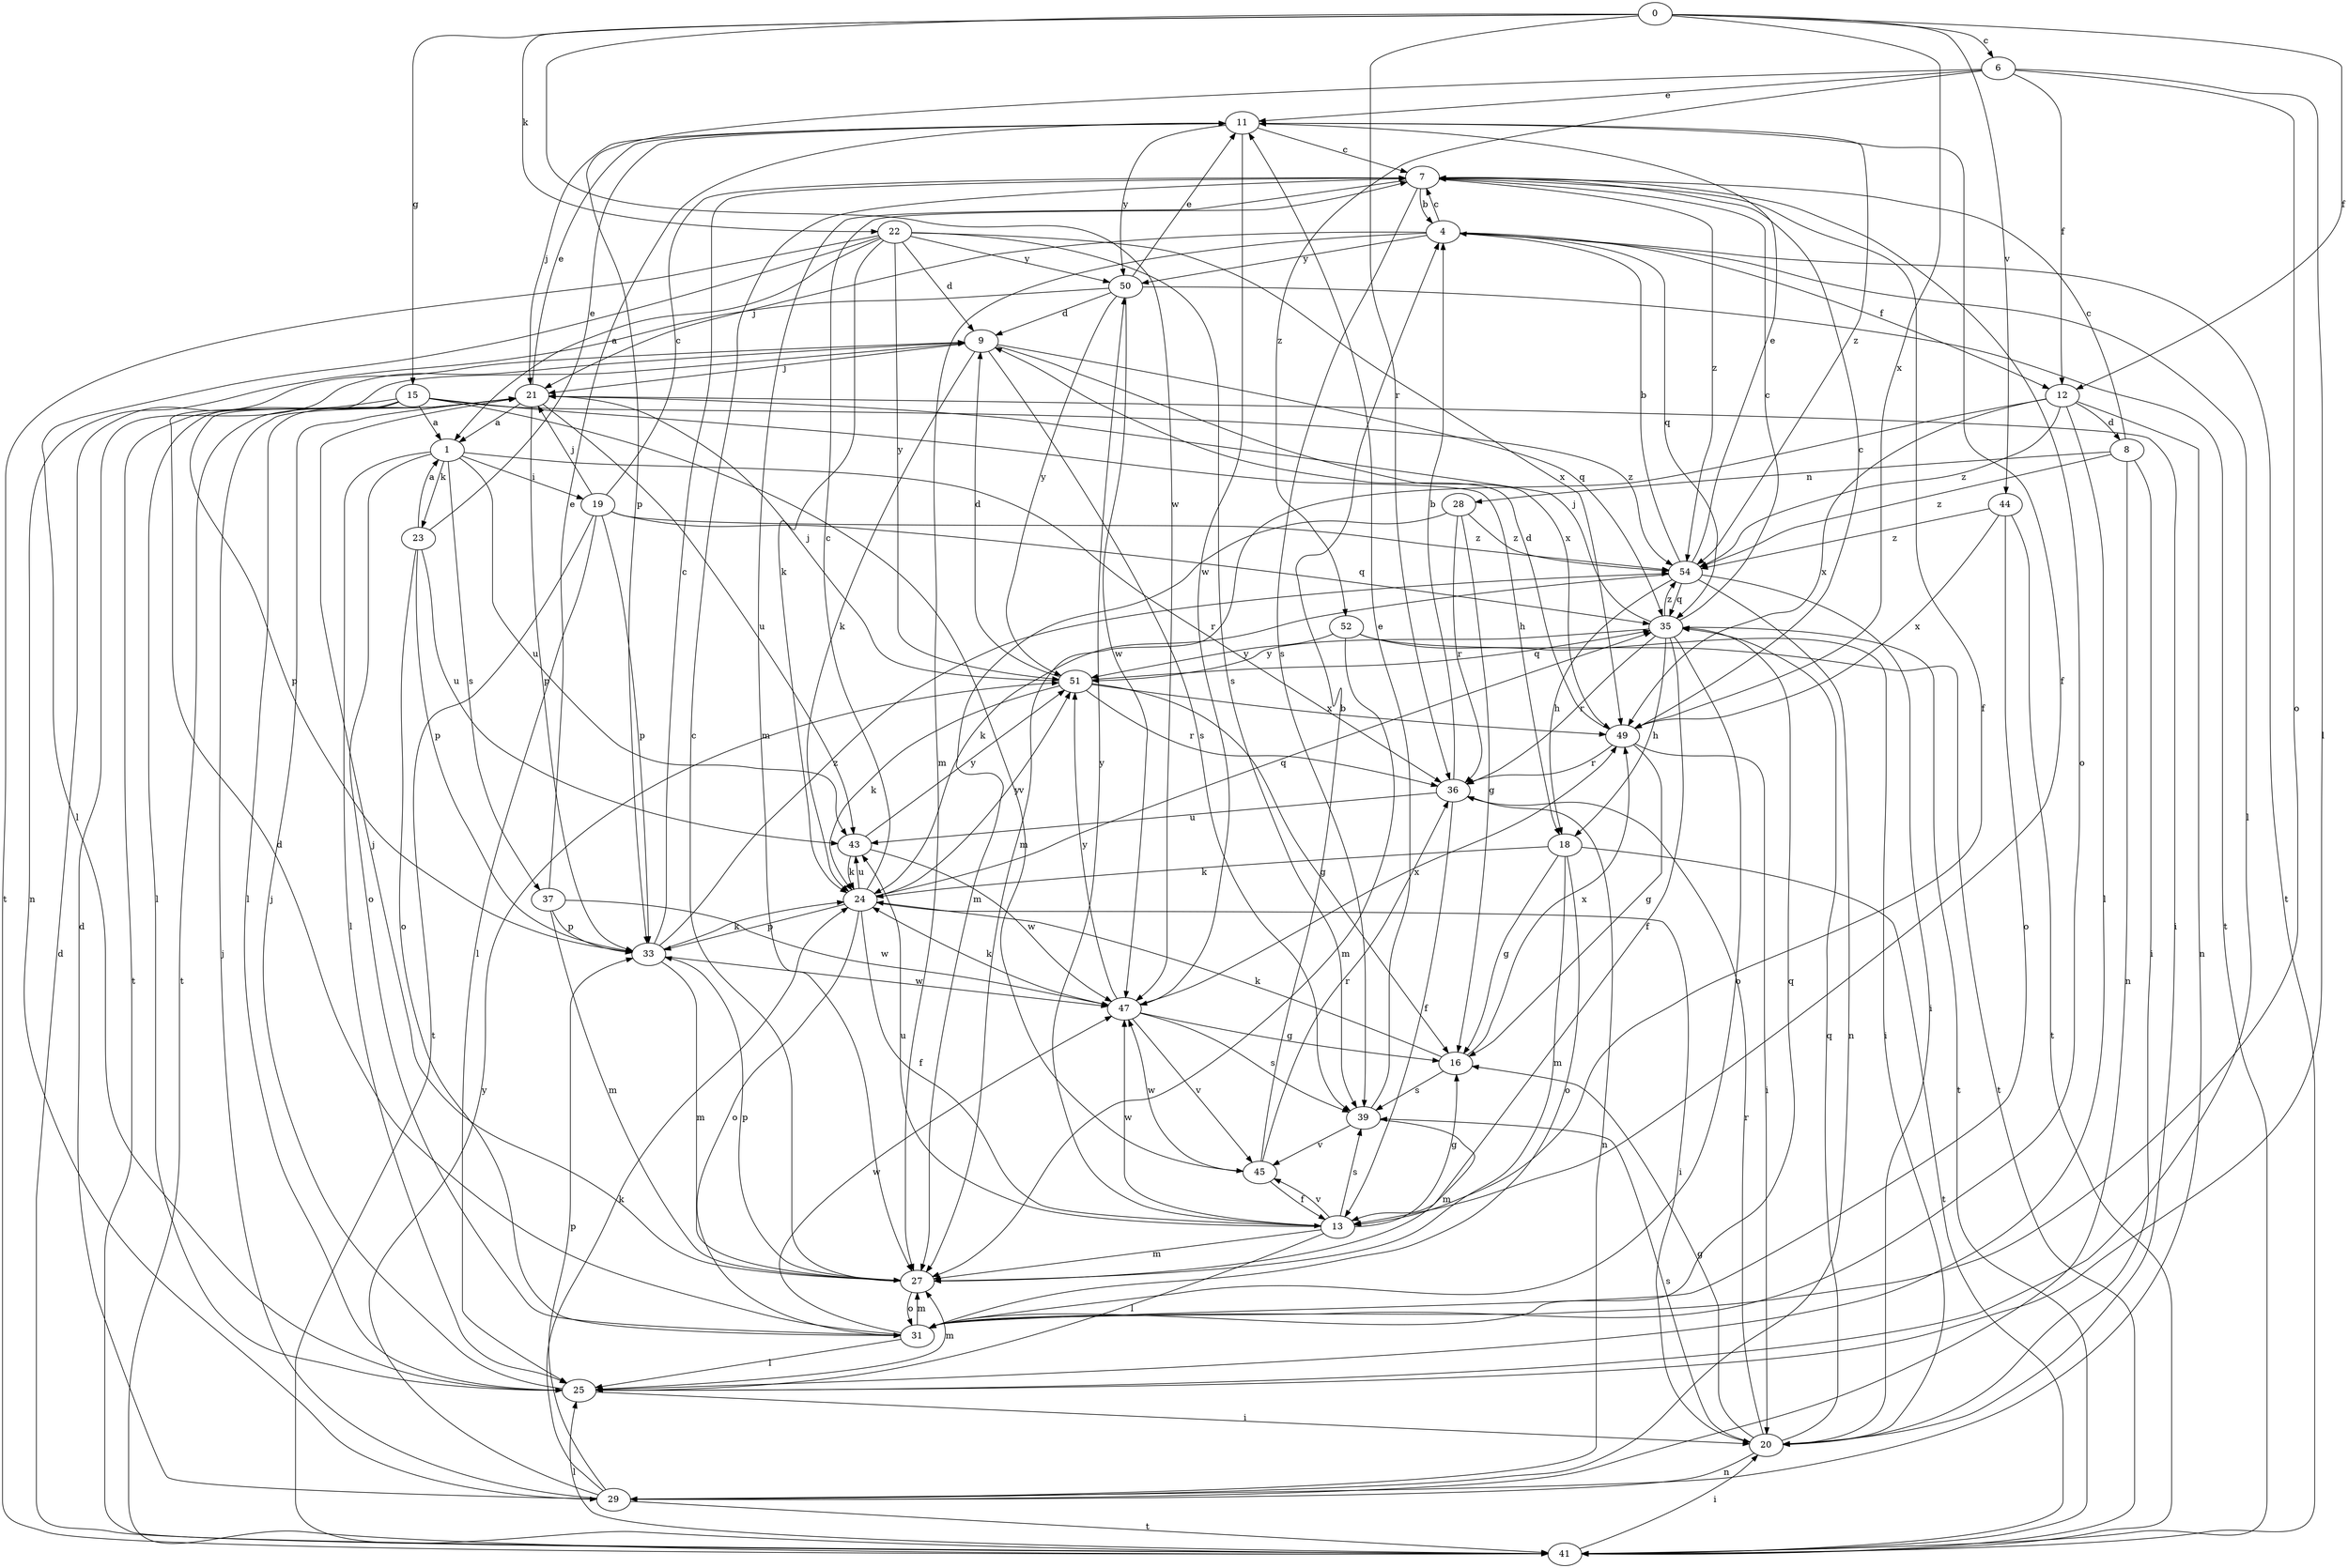 strict digraph  {
0;
1;
4;
6;
7;
8;
9;
11;
12;
13;
15;
16;
18;
19;
20;
21;
22;
23;
24;
25;
27;
28;
29;
31;
33;
35;
36;
37;
39;
41;
43;
44;
45;
47;
49;
50;
51;
52;
54;
0 -> 6  [label=c];
0 -> 12  [label=f];
0 -> 15  [label=g];
0 -> 22  [label=k];
0 -> 36  [label=r];
0 -> 44  [label=v];
0 -> 47  [label=w];
0 -> 49  [label=x];
1 -> 19  [label=i];
1 -> 23  [label=k];
1 -> 25  [label=l];
1 -> 31  [label=o];
1 -> 36  [label=r];
1 -> 37  [label=s];
1 -> 43  [label=u];
4 -> 7  [label=c];
4 -> 12  [label=f];
4 -> 21  [label=j];
4 -> 25  [label=l];
4 -> 27  [label=m];
4 -> 35  [label=q];
4 -> 41  [label=t];
4 -> 50  [label=y];
6 -> 11  [label=e];
6 -> 12  [label=f];
6 -> 25  [label=l];
6 -> 31  [label=o];
6 -> 33  [label=p];
6 -> 52  [label=z];
7 -> 4  [label=b];
7 -> 13  [label=f];
7 -> 27  [label=m];
7 -> 31  [label=o];
7 -> 39  [label=s];
7 -> 54  [label=z];
8 -> 7  [label=c];
8 -> 20  [label=i];
8 -> 28  [label=n];
8 -> 29  [label=n];
8 -> 54  [label=z];
9 -> 21  [label=j];
9 -> 24  [label=k];
9 -> 35  [label=q];
9 -> 39  [label=s];
9 -> 49  [label=x];
11 -> 7  [label=c];
11 -> 13  [label=f];
11 -> 21  [label=j];
11 -> 47  [label=w];
11 -> 50  [label=y];
11 -> 54  [label=z];
12 -> 8  [label=d];
12 -> 25  [label=l];
12 -> 27  [label=m];
12 -> 29  [label=n];
12 -> 49  [label=x];
12 -> 54  [label=z];
13 -> 16  [label=g];
13 -> 25  [label=l];
13 -> 27  [label=m];
13 -> 39  [label=s];
13 -> 43  [label=u];
13 -> 45  [label=v];
13 -> 47  [label=w];
13 -> 50  [label=y];
15 -> 1  [label=a];
15 -> 18  [label=h];
15 -> 25  [label=l];
15 -> 33  [label=p];
15 -> 41  [label=t];
15 -> 45  [label=v];
15 -> 54  [label=z];
16 -> 24  [label=k];
16 -> 39  [label=s];
16 -> 49  [label=x];
18 -> 16  [label=g];
18 -> 24  [label=k];
18 -> 27  [label=m];
18 -> 31  [label=o];
18 -> 41  [label=t];
19 -> 7  [label=c];
19 -> 21  [label=j];
19 -> 25  [label=l];
19 -> 33  [label=p];
19 -> 35  [label=q];
19 -> 41  [label=t];
19 -> 54  [label=z];
20 -> 16  [label=g];
20 -> 29  [label=n];
20 -> 35  [label=q];
20 -> 36  [label=r];
20 -> 39  [label=s];
21 -> 1  [label=a];
21 -> 11  [label=e];
21 -> 20  [label=i];
21 -> 25  [label=l];
21 -> 33  [label=p];
21 -> 41  [label=t];
21 -> 43  [label=u];
22 -> 1  [label=a];
22 -> 9  [label=d];
22 -> 24  [label=k];
22 -> 25  [label=l];
22 -> 39  [label=s];
22 -> 41  [label=t];
22 -> 49  [label=x];
22 -> 50  [label=y];
22 -> 51  [label=y];
23 -> 1  [label=a];
23 -> 11  [label=e];
23 -> 31  [label=o];
23 -> 33  [label=p];
23 -> 43  [label=u];
24 -> 7  [label=c];
24 -> 13  [label=f];
24 -> 20  [label=i];
24 -> 31  [label=o];
24 -> 33  [label=p];
24 -> 35  [label=q];
24 -> 43  [label=u];
24 -> 51  [label=y];
25 -> 20  [label=i];
25 -> 21  [label=j];
25 -> 27  [label=m];
27 -> 7  [label=c];
27 -> 21  [label=j];
27 -> 31  [label=o];
27 -> 33  [label=p];
28 -> 16  [label=g];
28 -> 27  [label=m];
28 -> 36  [label=r];
28 -> 54  [label=z];
29 -> 9  [label=d];
29 -> 21  [label=j];
29 -> 24  [label=k];
29 -> 33  [label=p];
29 -> 41  [label=t];
29 -> 51  [label=y];
31 -> 9  [label=d];
31 -> 25  [label=l];
31 -> 27  [label=m];
31 -> 35  [label=q];
31 -> 47  [label=w];
33 -> 7  [label=c];
33 -> 24  [label=k];
33 -> 27  [label=m];
33 -> 47  [label=w];
33 -> 54  [label=z];
35 -> 7  [label=c];
35 -> 13  [label=f];
35 -> 18  [label=h];
35 -> 21  [label=j];
35 -> 31  [label=o];
35 -> 36  [label=r];
35 -> 41  [label=t];
35 -> 51  [label=y];
35 -> 54  [label=z];
36 -> 4  [label=b];
36 -> 13  [label=f];
36 -> 29  [label=n];
36 -> 43  [label=u];
37 -> 11  [label=e];
37 -> 27  [label=m];
37 -> 33  [label=p];
37 -> 47  [label=w];
39 -> 11  [label=e];
39 -> 27  [label=m];
39 -> 45  [label=v];
41 -> 9  [label=d];
41 -> 20  [label=i];
41 -> 25  [label=l];
43 -> 24  [label=k];
43 -> 47  [label=w];
43 -> 51  [label=y];
44 -> 31  [label=o];
44 -> 41  [label=t];
44 -> 49  [label=x];
44 -> 54  [label=z];
45 -> 4  [label=b];
45 -> 13  [label=f];
45 -> 36  [label=r];
45 -> 47  [label=w];
47 -> 16  [label=g];
47 -> 24  [label=k];
47 -> 39  [label=s];
47 -> 45  [label=v];
47 -> 49  [label=x];
47 -> 51  [label=y];
49 -> 7  [label=c];
49 -> 9  [label=d];
49 -> 16  [label=g];
49 -> 20  [label=i];
49 -> 36  [label=r];
50 -> 9  [label=d];
50 -> 11  [label=e];
50 -> 29  [label=n];
50 -> 41  [label=t];
50 -> 47  [label=w];
50 -> 51  [label=y];
51 -> 9  [label=d];
51 -> 16  [label=g];
51 -> 21  [label=j];
51 -> 24  [label=k];
51 -> 35  [label=q];
51 -> 36  [label=r];
51 -> 49  [label=x];
52 -> 20  [label=i];
52 -> 27  [label=m];
52 -> 41  [label=t];
52 -> 51  [label=y];
54 -> 4  [label=b];
54 -> 11  [label=e];
54 -> 18  [label=h];
54 -> 20  [label=i];
54 -> 24  [label=k];
54 -> 29  [label=n];
54 -> 35  [label=q];
}
